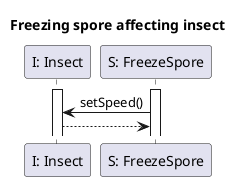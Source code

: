 @startuml InsectSpeedUp

title Freezing spore affecting insect

participant "I: Insect" as I
participant "S: FreezeSpore" as Sp

activate I
activate Sp

Sp -> I : setSpeed()
I --> Sp

@enduml